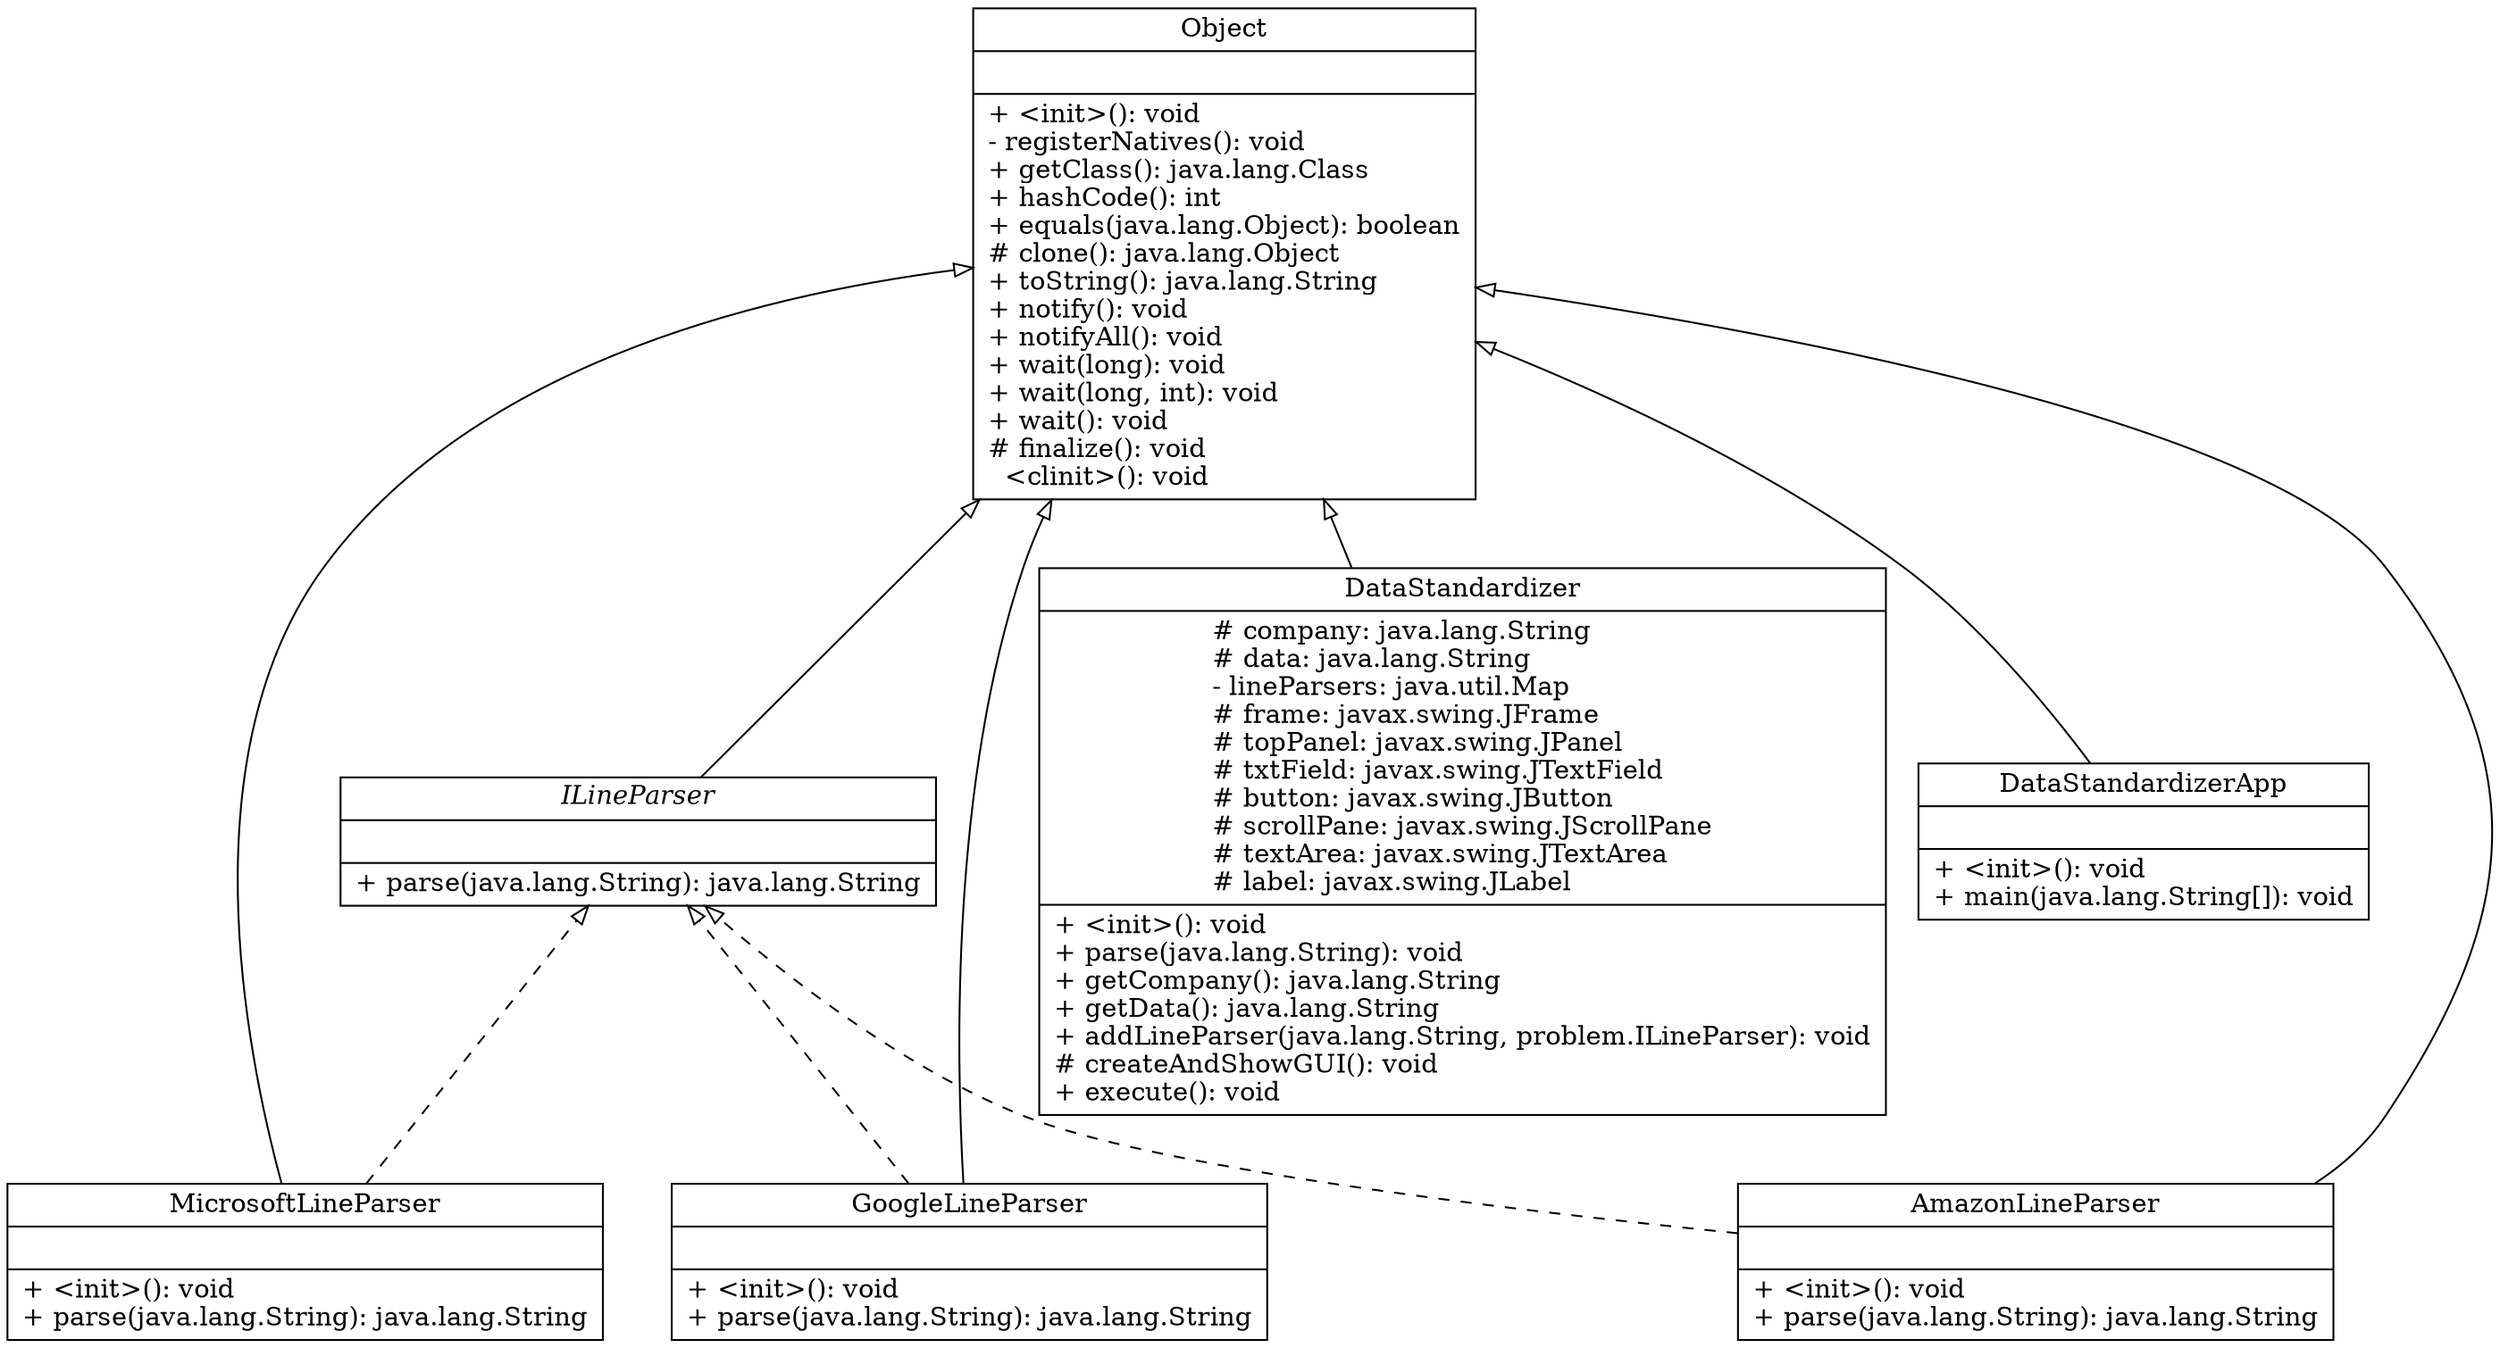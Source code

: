 digraph uml {
rankdir = BT;
"MicrosoftLineParser" [
	shape = "record",
	label = <{MicrosoftLineParser||+ &lt;init&gt;(): void<br align="left"/>+ parse(java.lang.String): java.lang.String<br align="left"/>}>
];
"ILineParser" [
	shape = "record",
	label = <{<I>ILineParser</I>||+ parse(java.lang.String): java.lang.String<br align="left"/>}>
];
"Object" [
	shape = "record",
	label = <{Object||+ &lt;init&gt;(): void<br align="left"/>- registerNatives(): void<br align="left"/>+ getClass(): java.lang.Class<br align="left"/>+ hashCode(): int<br align="left"/>+ equals(java.lang.Object): boolean<br align="left"/># clone(): java.lang.Object<br align="left"/>+ toString(): java.lang.String<br align="left"/>+ notify(): void<br align="left"/>+ notifyAll(): void<br align="left"/>+ wait(long): void<br align="left"/>+ wait(long, int): void<br align="left"/>+ wait(): void<br align="left"/># finalize(): void<br align="left"/>  &lt;clinit&gt;(): void<br align="left"/>}>
];
"GoogleLineParser" [
	shape = "record",
	label = <{GoogleLineParser||+ &lt;init&gt;(): void<br align="left"/>+ parse(java.lang.String): java.lang.String<br align="left"/>}>
];
"DataStandardizer" [
	shape = "record",
	label = <{DataStandardizer|# company: java.lang.String<br align="left"/># data: java.lang.String<br align="left"/>- lineParsers: java.util.Map<br align="left"/># frame: javax.swing.JFrame<br align="left"/># topPanel: javax.swing.JPanel<br align="left"/># txtField: javax.swing.JTextField<br align="left"/># button: javax.swing.JButton<br align="left"/># scrollPane: javax.swing.JScrollPane<br align="left"/># textArea: javax.swing.JTextArea<br align="left"/># label: javax.swing.JLabel<br align="left"/>|+ &lt;init&gt;(): void<br align="left"/>+ parse(java.lang.String): void<br align="left"/>+ getCompany(): java.lang.String<br align="left"/>+ getData(): java.lang.String<br align="left"/>+ addLineParser(java.lang.String, problem.ILineParser): void<br align="left"/># createAndShowGUI(): void<br align="left"/>+ execute(): void<br align="left"/>}>
];
"DataStandardizerApp" [
	shape = "record",
	label = <{DataStandardizerApp||+ &lt;init&gt;(): void<br align="left"/>+ main(java.lang.String[]): void<br align="left"/>}>
];
"AmazonLineParser" [
	shape = "record",
	label = <{AmazonLineParser||+ &lt;init&gt;(): void<br align="left"/>+ parse(java.lang.String): java.lang.String<br align="left"/>}>
];
"MicrosoftLineParser" -> "ILineParser"[
	style = "dashed",
	arrowhead = "onormal"
];
"MicrosoftLineParser" -> "Object"[
	arrowhead = "onormal"
];
"ILineParser" -> "Object"[
	arrowhead = "onormal"
];
"GoogleLineParser" -> "ILineParser"[
	style = "dashed",
	arrowhead = "onormal"
];
"GoogleLineParser" -> "Object"[
	arrowhead = "onormal"
];
"DataStandardizer" -> "Object"[
	arrowhead = "onormal"
];
"DataStandardizerApp" -> "Object"[
	arrowhead = "onormal"
];
"AmazonLineParser" -> "ILineParser"[
	style = "dashed",
	arrowhead = "onormal"
];
"AmazonLineParser" -> "Object"[
	arrowhead = "onormal"
];
}
